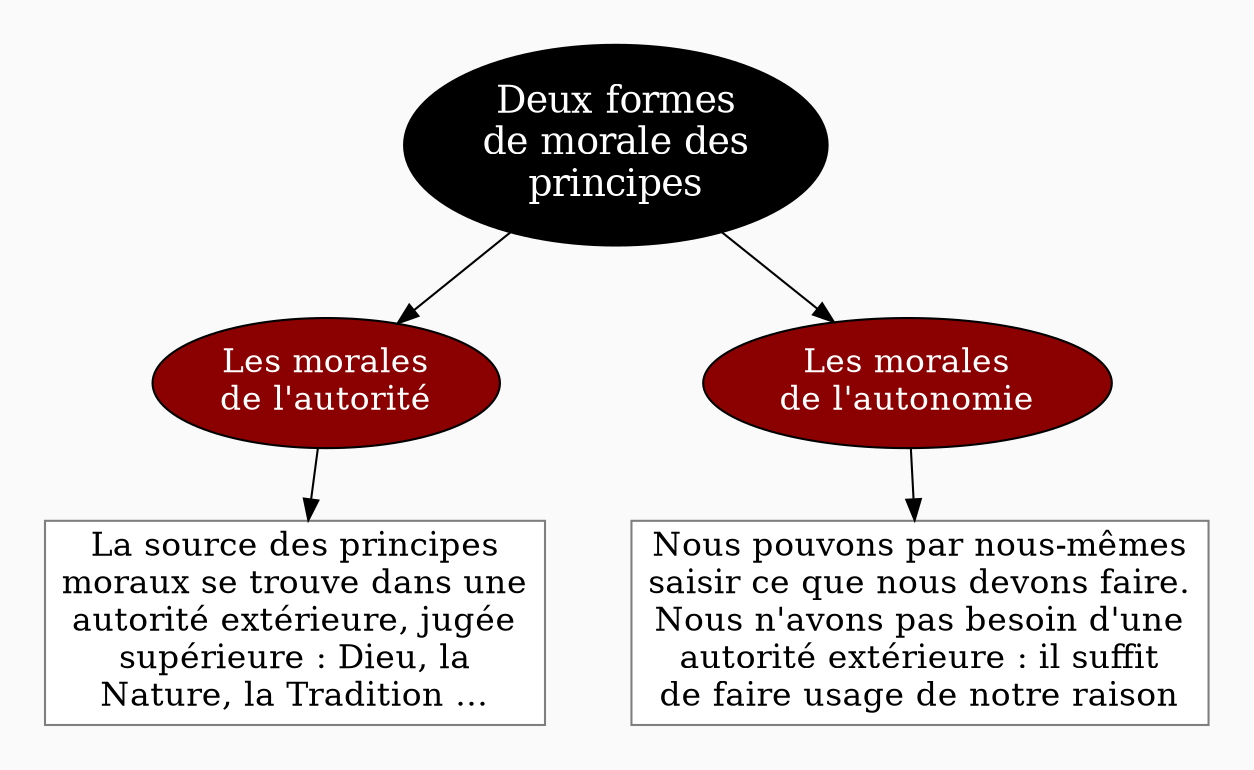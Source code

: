 digraph G {
//rankdir=LR
splines=true
//splines=curved
bgcolor=grey98
pad=0.3
style=filled
edge[minlen=4]
ranksep=0.1
nodesep=0.2 // valeur à changer ?

// NIVEAU 1
node[style=filled; fillcolor=12 ; fontcolor=white ; fontsize=18]
// a1[label=""]
a1[label="Deux formes
de morale des
principes"]



// NIVEAU 2
node[style=filled;fillcolor=red4;fontcolor=white; fontsize=16]
// b1[label=""]
a1->{b1,b2}
b1[label="Les morales
de l'autorité"]
b2[label="Les morales
de l'autonomie"]

{rank=same;b1->b2[style=invis;minlen=7]}

// NIVEAU 3 (sans intermédiaire)
node [shape=box; style=filled;fillcolor=white;fontcolor=black;color=grey50]
// c1[label=""]
b1->c1
b2->c2
c1[label="La source des principes
moraux se trouve dans une
autorité extérieure, jugée
supérieure : Dieu, la
Nature, la Tradition …"]
c2[label="Nous pouvons par nous-mêmes
saisir ce que nous devons faire.
Nous n'avons pas besoin d'une
autorité extérieure : il suffit
de faire usage de notre raison"]

{rank=same;c1->c2[style=invis;minlen=3]}

// INTERMEDIAIRE AVANT NIVEAU 3
node[style=filled;fillcolor=grey78;shape=oval]
// [arrowhead=none]
// bc1[label=""]

// NIVEAU 3 (avec intermédiaire)
node[style="filled";fillcolor=white;shape=box;color=grey50]
// c1[label=""]

// NIVEAU 4
node[style="filled, rounded";fillcolor=white;shape=box;color=grey50]
// d1[label=""]


// ETIQUETTES EN ROUGE
node[shape=plaintext;fontcolor=firebrick3;fillcolor=grey98]
// e1[label=< <B>= Titre</B><BR /><BR />Contenu<BR /> >]
// e1[label=""]
// ->e1[minlen=1;style=invis]


// Remarques
node[color=blue;shape=box;style=filled;margin=0.07;fontcolor=black;fontsize=13]
edge[color=blue;arrowhead="none";xlabel="";style=dashed]
// r1[label=""]
// {rank=same;->r1}
// {rank=same;r1->[dir=back]}


}



